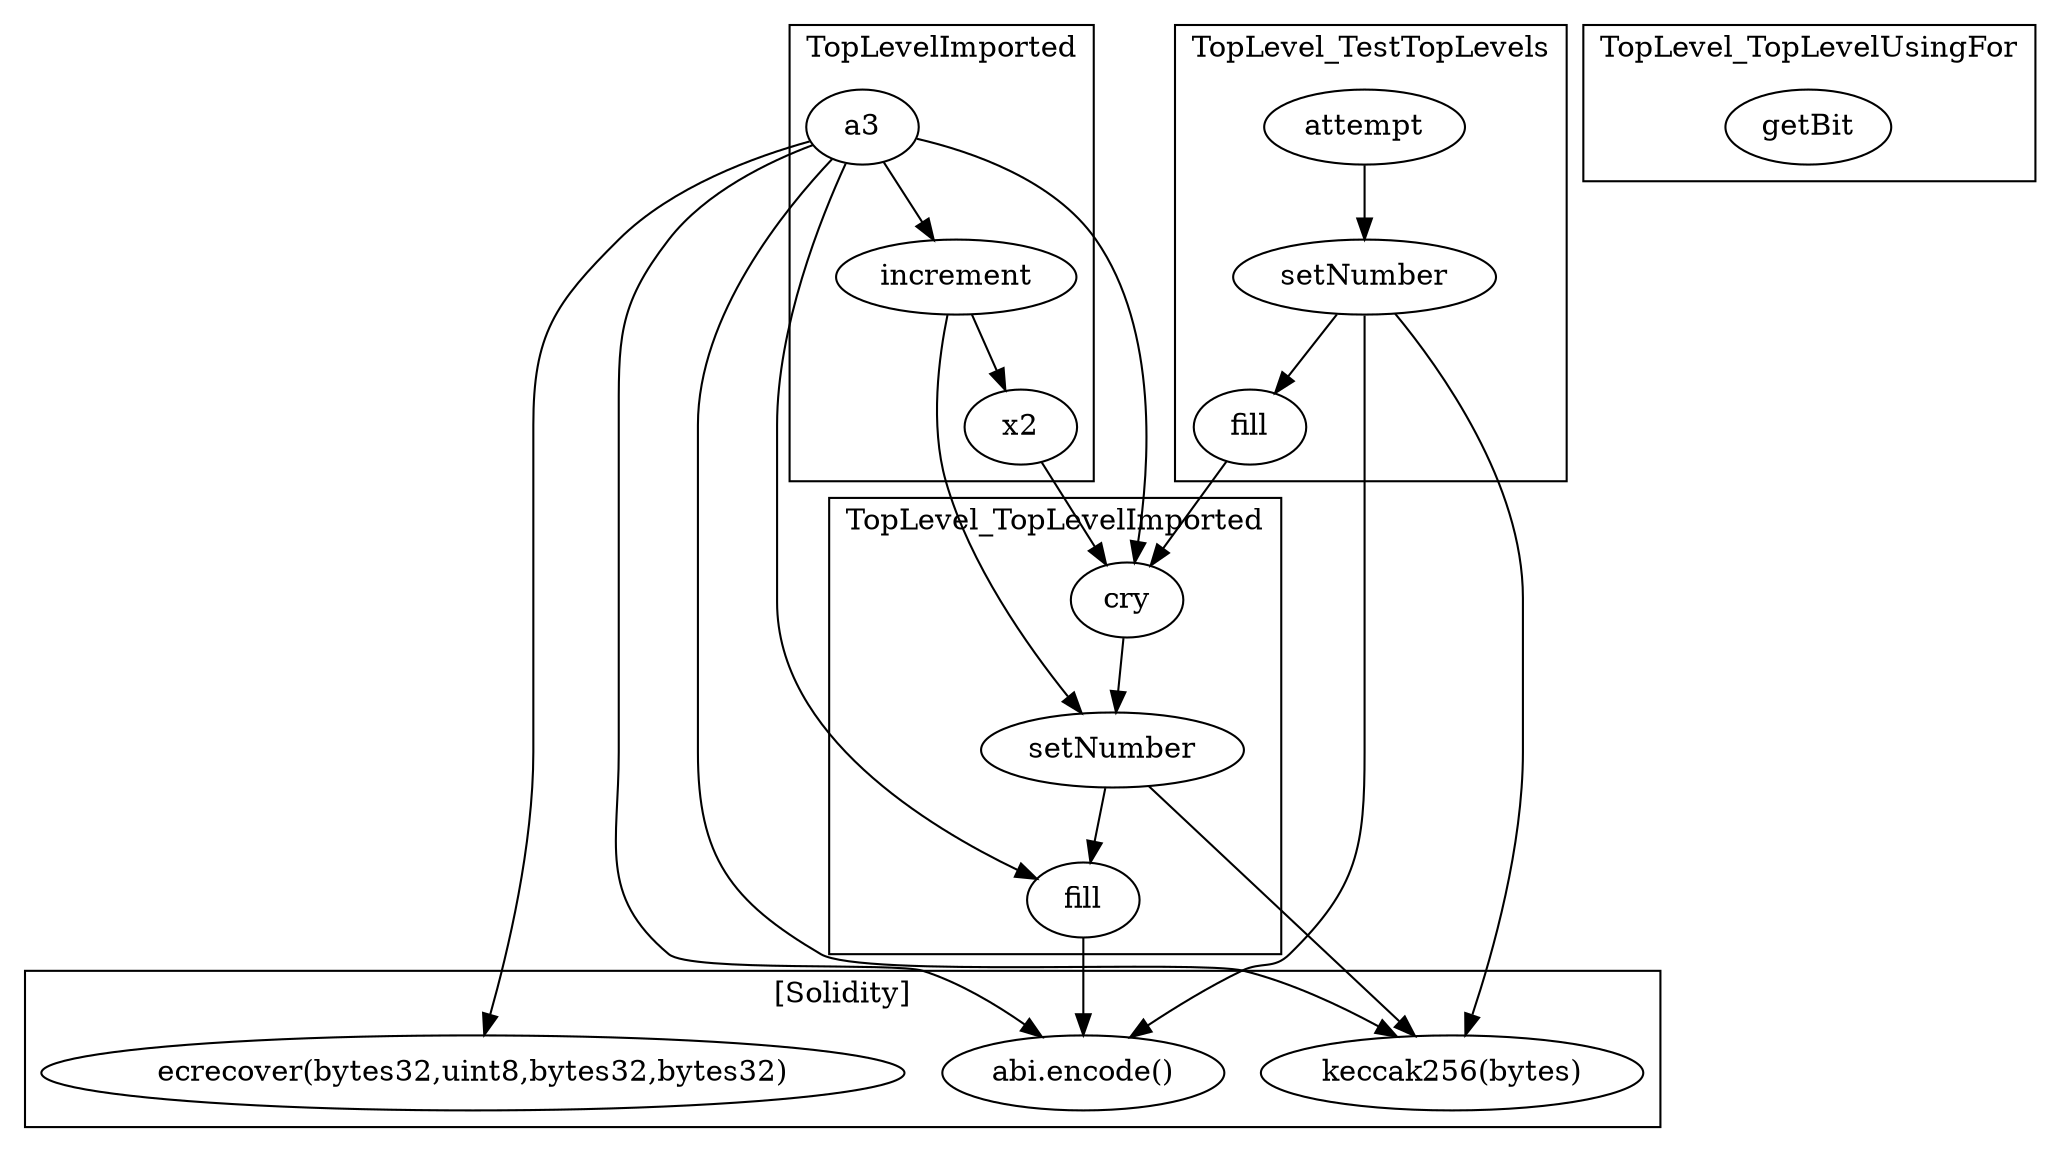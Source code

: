 strict digraph {
subgraph cluster_290_TopLevelImported {
label = "TopLevelImported"
"290_a3" [label="a3"]
"290_increment" [label="increment"]
"290_x2" [label="x2"]
}subgraph cluster_TopLevelFunctions_TestTopLevels_TopLevel_TestTopLevels {
label = "TopLevel_TestTopLevels"
"TopLevelFunctions_TestTopLevels_attempt" [label="attempt"]
"TopLevelFunctions_TestTopLevels_fill" [label="fill"]
"TopLevelFunctions_TestTopLevels_setNumber" [label="setNumber"]
}subgraph cluster_TopLevelFunctions_TopLevelImported_TopLevel_TopLevelImported {
label = "TopLevel_TopLevelImported"
"TopLevelFunctions_TopLevelImported_cry" [label="cry"]
"TopLevelFunctions_TopLevelImported_fill" [label="fill"]
"TopLevelFunctions_TopLevelImported_setNumber" [label="setNumber"]
}subgraph cluster_TopLevelFunctions_TopLevelUsingFor_TopLevel_TopLevelUsingFor {
label = "TopLevel_TopLevelUsingFor"
"TopLevelFunctions_TopLevelUsingFor_getBit" [label="getBit"]
}subgraph cluster_solidity {
label = "[Solidity]"
"abi.encode()" 
"ecrecover(bytes32,uint8,bytes32,bytes32)" 
"keccak256(bytes)" 
}"290_a3" -> "290_increment"
"290_a3" -> "TopLevelFunctions_TopLevelImported_cry"
"290_a3" -> "TopLevelFunctions_TopLevelImported_fill"
"290_increment" -> "290_x2"
"290_increment" -> "TopLevelFunctions_TopLevelImported_setNumber"
"290_x2" -> "TopLevelFunctions_TopLevelImported_cry""TopLevelFunctions_TestTopLevels_attempt" -> "TopLevelFunctions_TestTopLevels_setNumber"
"TopLevelFunctions_TestTopLevels_fill" -> "TopLevelFunctions_TopLevelImported_cry"
"TopLevelFunctions_TestTopLevels_setNumber" -> "TopLevelFunctions_TestTopLevels_fill""TopLevelFunctions_TopLevelImported_cry" -> "TopLevelFunctions_TopLevelImported_setNumber"
"TopLevelFunctions_TopLevelImported_setNumber" -> "TopLevelFunctions_TopLevelImported_fill""290_a3" -> "abi.encode()"
"290_a3" -> "ecrecover(bytes32,uint8,bytes32,bytes32)"
"290_a3" -> "keccak256(bytes)"
"TopLevelFunctions_TestTopLevels_setNumber" -> "abi.encode()"
"TopLevelFunctions_TestTopLevels_setNumber" -> "keccak256(bytes)"
"TopLevelFunctions_TopLevelImported_fill" -> "abi.encode()"
"TopLevelFunctions_TopLevelImported_setNumber" -> "keccak256(bytes)"
}